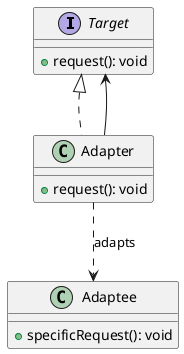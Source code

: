 @startuml adapter
interface Target {
    +request(): void
}

class Adapter implements Target {
    +request(): void
}

class Adaptee {
    +specificRequest(): void
}

Adapter --> Target
Adapter ..> Adaptee : adapts
@enduml
